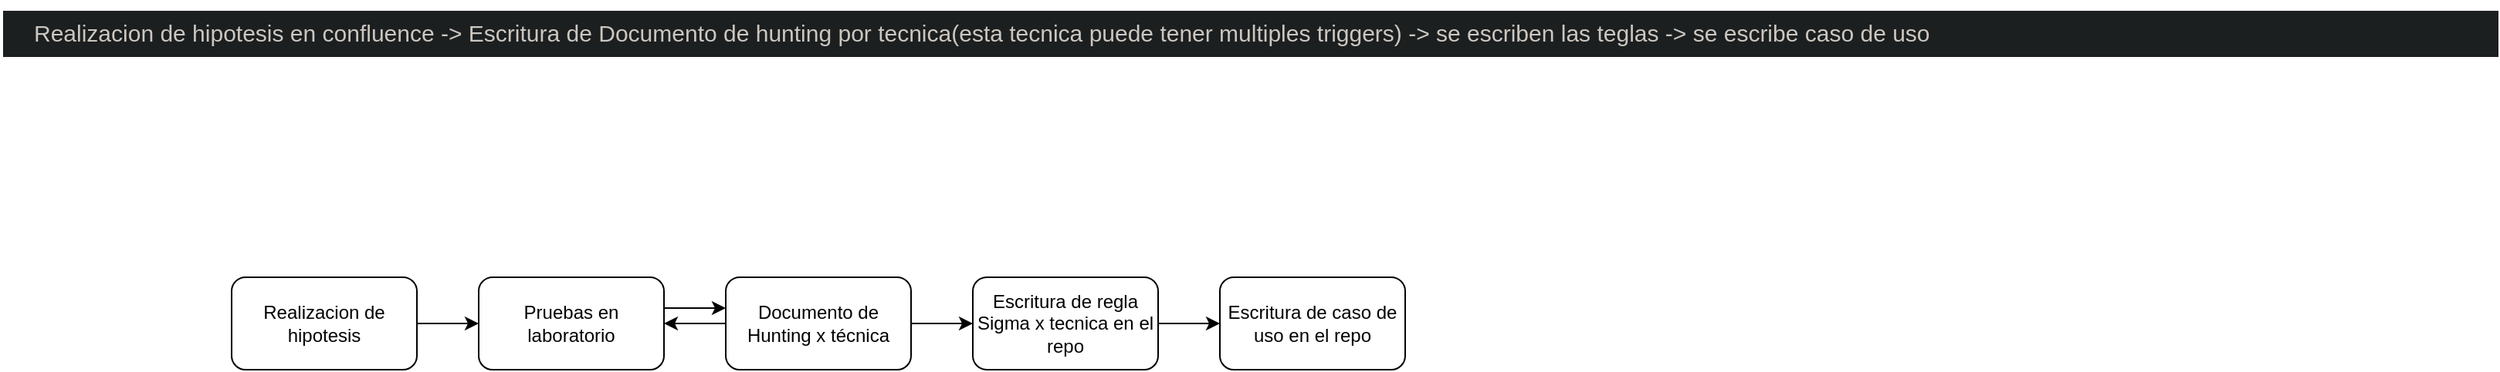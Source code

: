 <mxfile version="14.9.7" type="github">
  <diagram id="oW1d0PTjMQTa3aBeWp0J" name="Page-1">
    <mxGraphModel dx="2249" dy="762" grid="1" gridSize="10" guides="1" tooltips="1" connect="1" arrows="1" fold="1" page="1" pageScale="1" pageWidth="827" pageHeight="1169" math="0" shadow="0">
      <root>
        <mxCell id="0" />
        <mxCell id="1" parent="0" />
        <mxCell id="otIluIOdpRxnjF3g8glf-1" value="&lt;div class=&quot;c-message_kit__gutter&quot; style=&quot;box-sizing: inherit; display: flex; padding: 8px 20px; color: rgb(204, 199, 192); font-size: 15px; font-style: normal; font-weight: 400; letter-spacing: normal; text-indent: 0px; text-transform: none; word-spacing: 0px; background-color: rgb(28, 31, 32);&quot;&gt;&lt;div class=&quot;c-message_kit__gutter__right&quot; style=&quot;box-sizing: inherit ; min-width: 0px ; padding: 8px 8px 8px 16px ; margin: -12px -8px -16px -16px&quot;&gt;&lt;div class=&quot;c-message_kit__blocks c-message_kit__blocks--rich_text&quot; style=&quot;box-sizing: inherit ; max-width: none ; margin-bottom: 4px&quot;&gt;&lt;div class=&quot;c-message__message_blocks c-message__message_blocks--rich_text&quot; style=&quot;box-sizing: inherit ; max-width: none ; overflow-wrap: break-word&quot;&gt;&lt;div class=&quot;p-block_kit_renderer&quot; style=&quot;box-sizing: inherit ; width: 1576px&quot;&gt;&lt;div class=&quot;p-block_kit_renderer__block_wrapper p-block_kit_renderer__block_wrapper--first&quot; style=&quot;box-sizing: inherit ; display: flex&quot;&gt;&lt;div class=&quot;p-rich_text_block&quot; dir=&quot;auto&quot; style=&quot;box-sizing: inherit ; width: 1576px ; text-align: left ; font-size: 15px ; line-height: 1.467&quot;&gt;&lt;div class=&quot;p-rich_text_section&quot; style=&quot;box-sizing: inherit&quot;&gt;Realizacion de hipotesis en confluence -&amp;gt; Escritura de Documento de hunting por tecnica(esta tecnica puede tener multiples triggers) -&amp;gt; se escriben las teglas -&amp;gt; se escribe caso de uso&lt;/div&gt;&lt;/div&gt;&lt;/div&gt;&lt;/div&gt;&lt;/div&gt;&lt;/div&gt;&lt;/div&gt;&lt;/div&gt;&lt;div class=&quot;c-message_actions__container c-message__actions&quot; style=&quot;box-sizing: inherit; position: absolute; top: -16px; right: 17px; display: inline-flex; z-index: 1; color: rgb(204, 199, 192); font-size: 15px; font-style: normal; font-weight: 400; letter-spacing: normal; text-indent: 0px; text-transform: none; word-spacing: 0px; background-color: rgb(28, 31, 32);&quot;&gt;&lt;div class=&quot;c-message_actions__group&quot; style=&quot;box-sizing: inherit ; background: rgb(22 , 24 , 25) ; line-height: 1 ; margin-left: 8px ; box-shadow: 0 0 0 1px , 0 1px 3px 0 rgba(0 , 0 , 0 , 0.08) ; display: flex ; padding: 2px ; border-radius: 0.375em&quot;&gt;&lt;br class=&quot;Apple-interchange-newline&quot;&gt;&#xa;&#xa;&lt;/div&gt;&lt;/div&gt;" style="text;whiteSpace=wrap;html=1;" vertex="1" parent="1">
          <mxGeometry x="-150" y="40" width="550" height="50" as="geometry" />
        </mxCell>
        <mxCell id="otIluIOdpRxnjF3g8glf-4" value="" style="edgeStyle=orthogonalEdgeStyle;rounded=0;orthogonalLoop=1;jettySize=auto;html=1;" edge="1" parent="1" source="otIluIOdpRxnjF3g8glf-2" target="otIluIOdpRxnjF3g8glf-3">
          <mxGeometry relative="1" as="geometry">
            <Array as="points">
              <mxPoint x="120" y="250" />
              <mxPoint x="120" y="250" />
            </Array>
          </mxGeometry>
        </mxCell>
        <mxCell id="otIluIOdpRxnjF3g8glf-2" value="Realizacion de hipotesis" style="rounded=1;whiteSpace=wrap;html=1;" vertex="1" parent="1">
          <mxGeometry y="220" width="120" height="60" as="geometry" />
        </mxCell>
        <mxCell id="otIluIOdpRxnjF3g8glf-6" value="" style="edgeStyle=orthogonalEdgeStyle;rounded=0;orthogonalLoop=1;jettySize=auto;html=1;" edge="1" parent="1" source="otIluIOdpRxnjF3g8glf-3" target="otIluIOdpRxnjF3g8glf-5">
          <mxGeometry relative="1" as="geometry">
            <Array as="points">
              <mxPoint x="290" y="240" />
              <mxPoint x="290" y="240" />
            </Array>
          </mxGeometry>
        </mxCell>
        <mxCell id="otIluIOdpRxnjF3g8glf-3" value="Pruebas en laboratorio" style="whiteSpace=wrap;html=1;rounded=1;" vertex="1" parent="1">
          <mxGeometry x="160" y="220" width="120" height="60" as="geometry" />
        </mxCell>
        <mxCell id="otIluIOdpRxnjF3g8glf-8" value="" style="edgeStyle=orthogonalEdgeStyle;rounded=0;orthogonalLoop=1;jettySize=auto;html=1;" edge="1" parent="1" source="otIluIOdpRxnjF3g8glf-5" target="otIluIOdpRxnjF3g8glf-7">
          <mxGeometry relative="1" as="geometry" />
        </mxCell>
        <mxCell id="otIluIOdpRxnjF3g8glf-11" value="" style="edgeStyle=orthogonalEdgeStyle;rounded=0;orthogonalLoop=1;jettySize=auto;html=1;" edge="1" parent="1" source="otIluIOdpRxnjF3g8glf-5" target="otIluIOdpRxnjF3g8glf-3">
          <mxGeometry relative="1" as="geometry" />
        </mxCell>
        <mxCell id="otIluIOdpRxnjF3g8glf-5" value="Documento de Hunting x técnica" style="whiteSpace=wrap;html=1;rounded=1;" vertex="1" parent="1">
          <mxGeometry x="320" y="220" width="120" height="60" as="geometry" />
        </mxCell>
        <mxCell id="otIluIOdpRxnjF3g8glf-10" value="" style="edgeStyle=orthogonalEdgeStyle;rounded=0;orthogonalLoop=1;jettySize=auto;html=1;" edge="1" parent="1" source="otIluIOdpRxnjF3g8glf-7" target="otIluIOdpRxnjF3g8glf-9">
          <mxGeometry relative="1" as="geometry" />
        </mxCell>
        <mxCell id="otIluIOdpRxnjF3g8glf-7" value="Escritura de regla Sigma x tecnica en el repo" style="whiteSpace=wrap;html=1;rounded=1;" vertex="1" parent="1">
          <mxGeometry x="480" y="220" width="120" height="60" as="geometry" />
        </mxCell>
        <mxCell id="otIluIOdpRxnjF3g8glf-9" value="Escritura de caso de uso en el repo" style="whiteSpace=wrap;html=1;rounded=1;" vertex="1" parent="1">
          <mxGeometry x="640" y="220" width="120" height="60" as="geometry" />
        </mxCell>
      </root>
    </mxGraphModel>
  </diagram>
</mxfile>
